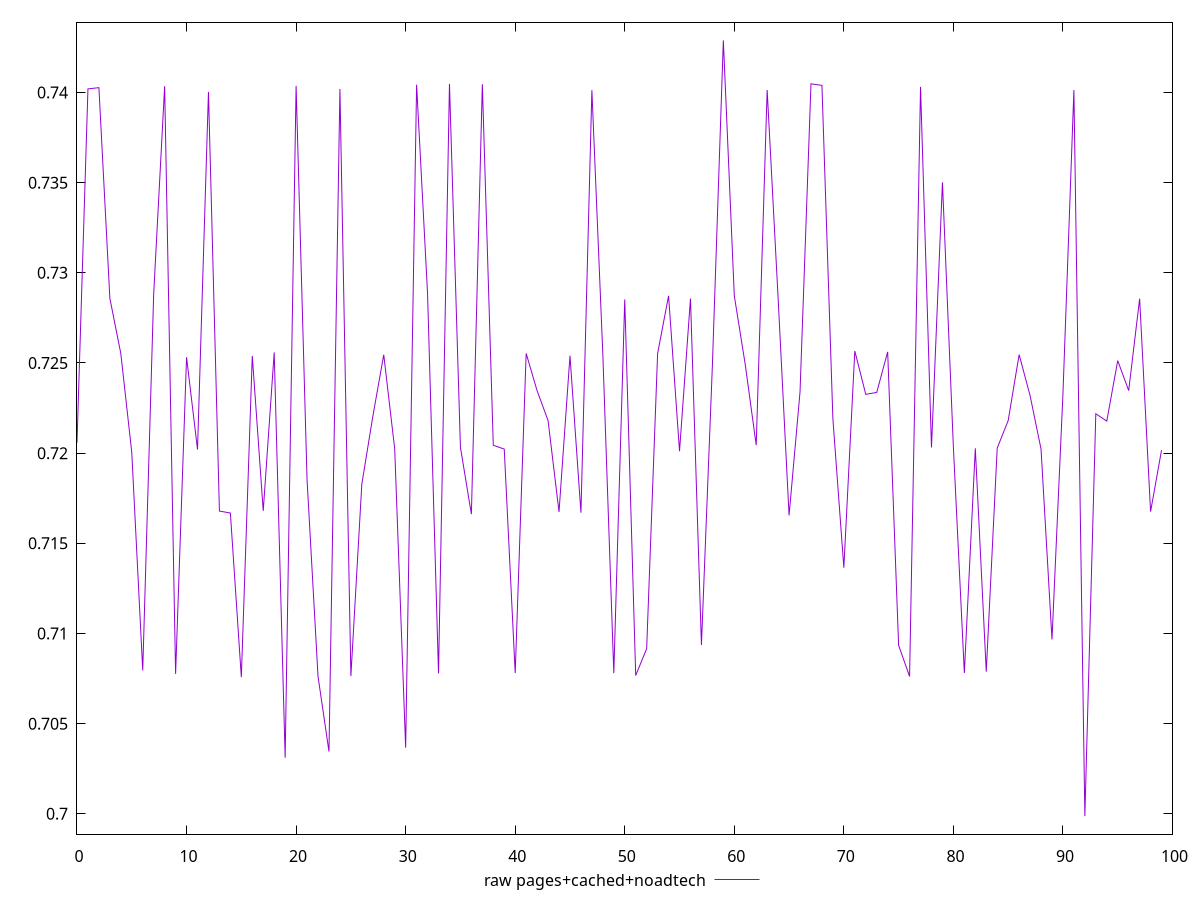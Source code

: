 $_rawPagesCachedNoadtech <<EOF
0.7205822506806203
0.7401991465160057
0.7402682282628814
0.7285819919177368
0.72551947026971
0.7200329032381521
0.7079532687028853
0.7288316252060218
0.7403475327290701
0.707759862669098
0.7253186967645661
0.7202008981273434
0.7400307176384896
0.7167874802337169
0.716679146286955
0.7075793777629918
0.7253895827845542
0.7167966564787469
0.7255840638356659
0.703108147341796
0.7403671383561174
0.7185238897855217
0.707624684672159
0.703453545830485
0.7401931388899772
0.7076351489643307
0.7182859948336282
0.7220259225341339
0.7254563670054134
0.7202403353236341
0.7036685331466285
0.7404333554294845
0.7288425269167474
0.7077853424045881
0.7404738317399193
0.7203229554841076
0.7166162907628741
0.740458603965792
0.7204370075733791
0.7202243557678389
0.7078048906087625
0.7255321689570684
0.723458304536065
0.721808607466198
0.7167408698049497
0.7254004726290207
0.7166975876350411
0.7401256189678181
0.7254717429100467
0.7077972692141026
0.7285199475128675
0.7076690652012213
0.7091579440130832
0.7255210492759224
0.7287262180210813
0.7201111468178567
0.7285721249865514
0.7093572558642598
0.7248672275343199
0.7428927541618515
0.7287264367195008
0.7249102573099413
0.7204433286004268
0.7401380559121068
0.728592357938418
0.7165435530586151
0.7233910311512056
0.7404807673131816
0.7403951852394232
0.7218977830706907
0.7136457299713349
0.725664870376884
0.7232611024496179
0.7233679834031304
0.7256151254058242
0.7093418946507777
0.7076171700844921
0.740309558218309
0.7203149382082736
0.7350161979214976
0.7203217359556328
0.7078084554982069
0.7202689614671612
0.7078806241413177
0.7202835562847499
0.7218025317129374
0.725463618716025
0.7231899264485552
0.7202255500270031
0.7096697083777996
0.7232858627947526
0.7401319696009284
0.6998718858472739
0.7221850363741751
0.7217750742529776
0.7251305899210334
0.7234696231942938
0.728564961433571
0.7167577813024638
0.7201682994005637
EOF
set key outside below
set terminal pngcairo
set output "report_00006_2020-11-02T20-21-41.718Z/performance_score/pages+cached+noadtech//raw.png"
set yrange [0.6988718858472739:0.7438927541618515]
plot $_rawPagesCachedNoadtech title "raw pages+cached+noadtech" with line ,